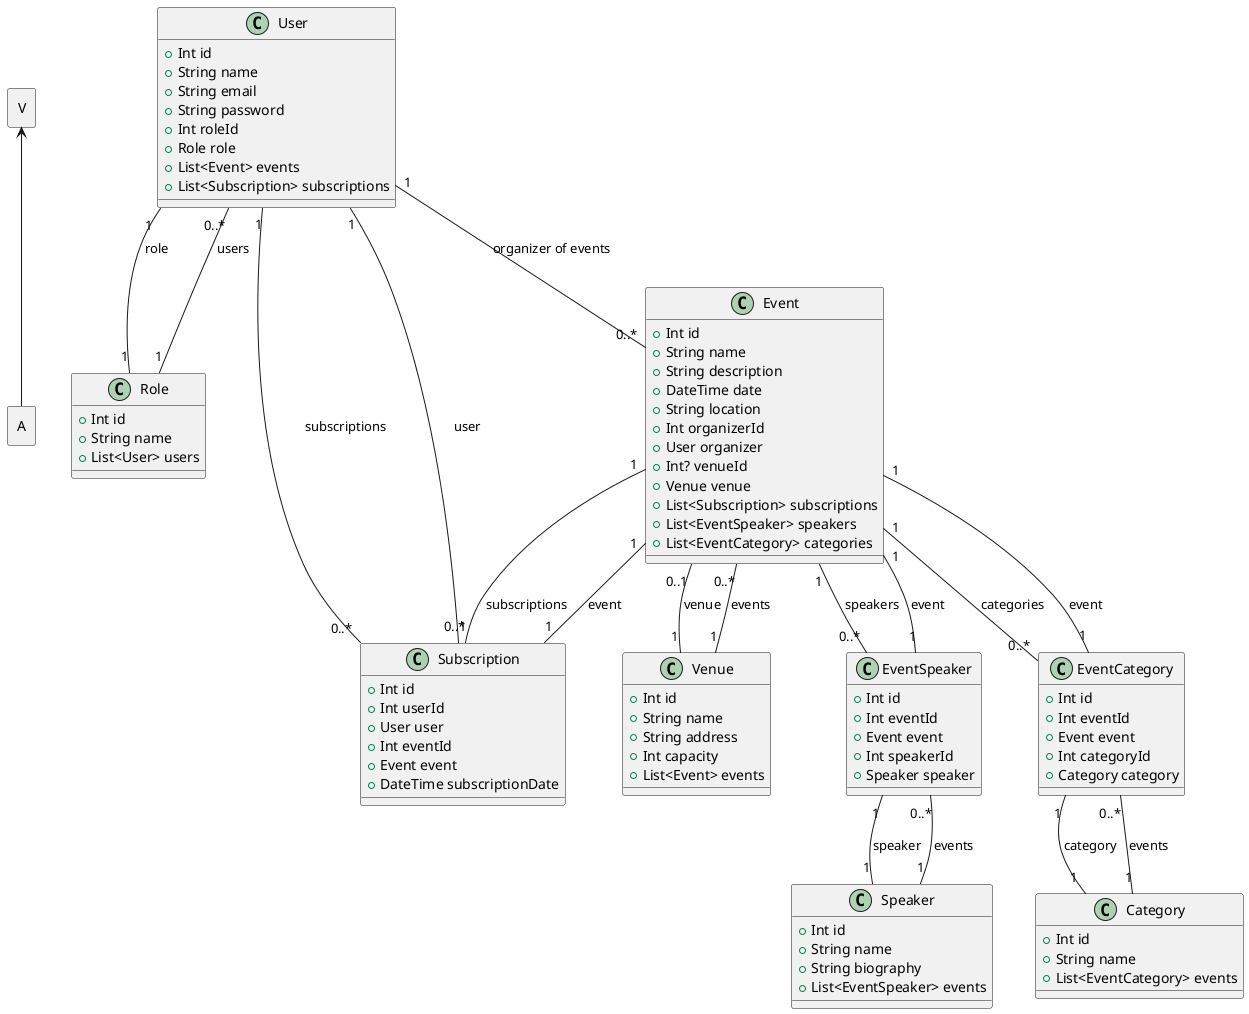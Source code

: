 @startuml

class User {
  +Int id
  +String name
  +String email
  +String password
  +Int roleId
  +Role role
  +List<Event> events
  +List<Subscription> subscriptions
}

class Role {
  +Int id
  +String name
  +List<User> users
}

class Event {
  +Int id
  +String name
  +String description
  +DateTime date
  +String location
  +Int organizerId
  +User organizer
  +Int? venueId
  +Venue venue
  +List<Subscription> subscriptions
  +List<EventSpeaker> speakers
  +List<EventCategory> categories
}

class Subscription {
  +Int id
  +Int userId
  +User user
  +Int eventId
  +Event event
  +DateTime subscriptionDate
}

class Speaker {
  +Int id
  +String name
  +String biography
  +List<EventSpeaker> events
}

class Category {
  +Int id
  +String name
  +List<EventCategory> events
}

class Venue {
  +Int id
  +String name
  +String address
  +Int capacity
  +List<Event> events
}

class EventSpeaker {
  +Int id
  +Int eventId
  +Event event
  +Int speakerId
  +Speaker speaker
}

class EventCategory {
  +Int id
  +Int eventId
  +Event event
  +Int categoryId
  +Category category
}
rectangle A {
}
rectangle V {
}
A-u->V
User "1" -- "0..*" Subscription : "subscriptions"
User "1" -- "0..*" Event : "organizer of events"
User "1" -- "1" Role : "role"
Role "1" -- "0..*" User : "users"
Event "1" -- "0..*" Subscription : "subscriptions"
Event "1" -- "0..*" EventSpeaker : "speakers"
Event "1" -- "0..*" EventCategory : "categories"
Event "0..1" -- "1" Venue : "venue"
Subscription "1" -- "1" User : "user"
Subscription "1" -- "1" Event : "event"
Speaker "1" -- "0..*" EventSpeaker : "events"
Category "1" -- "0..*" EventCategory : "events"
Venue "1" -- "0..*" Event : "events"
EventSpeaker "1" -- "1" Event : "event"
EventSpeaker "1" -- "1" Speaker : "speaker"
EventCategory "1" -- "1" Event : "event"
EventCategory "1" -- "1" Category : "category"

@enduml
